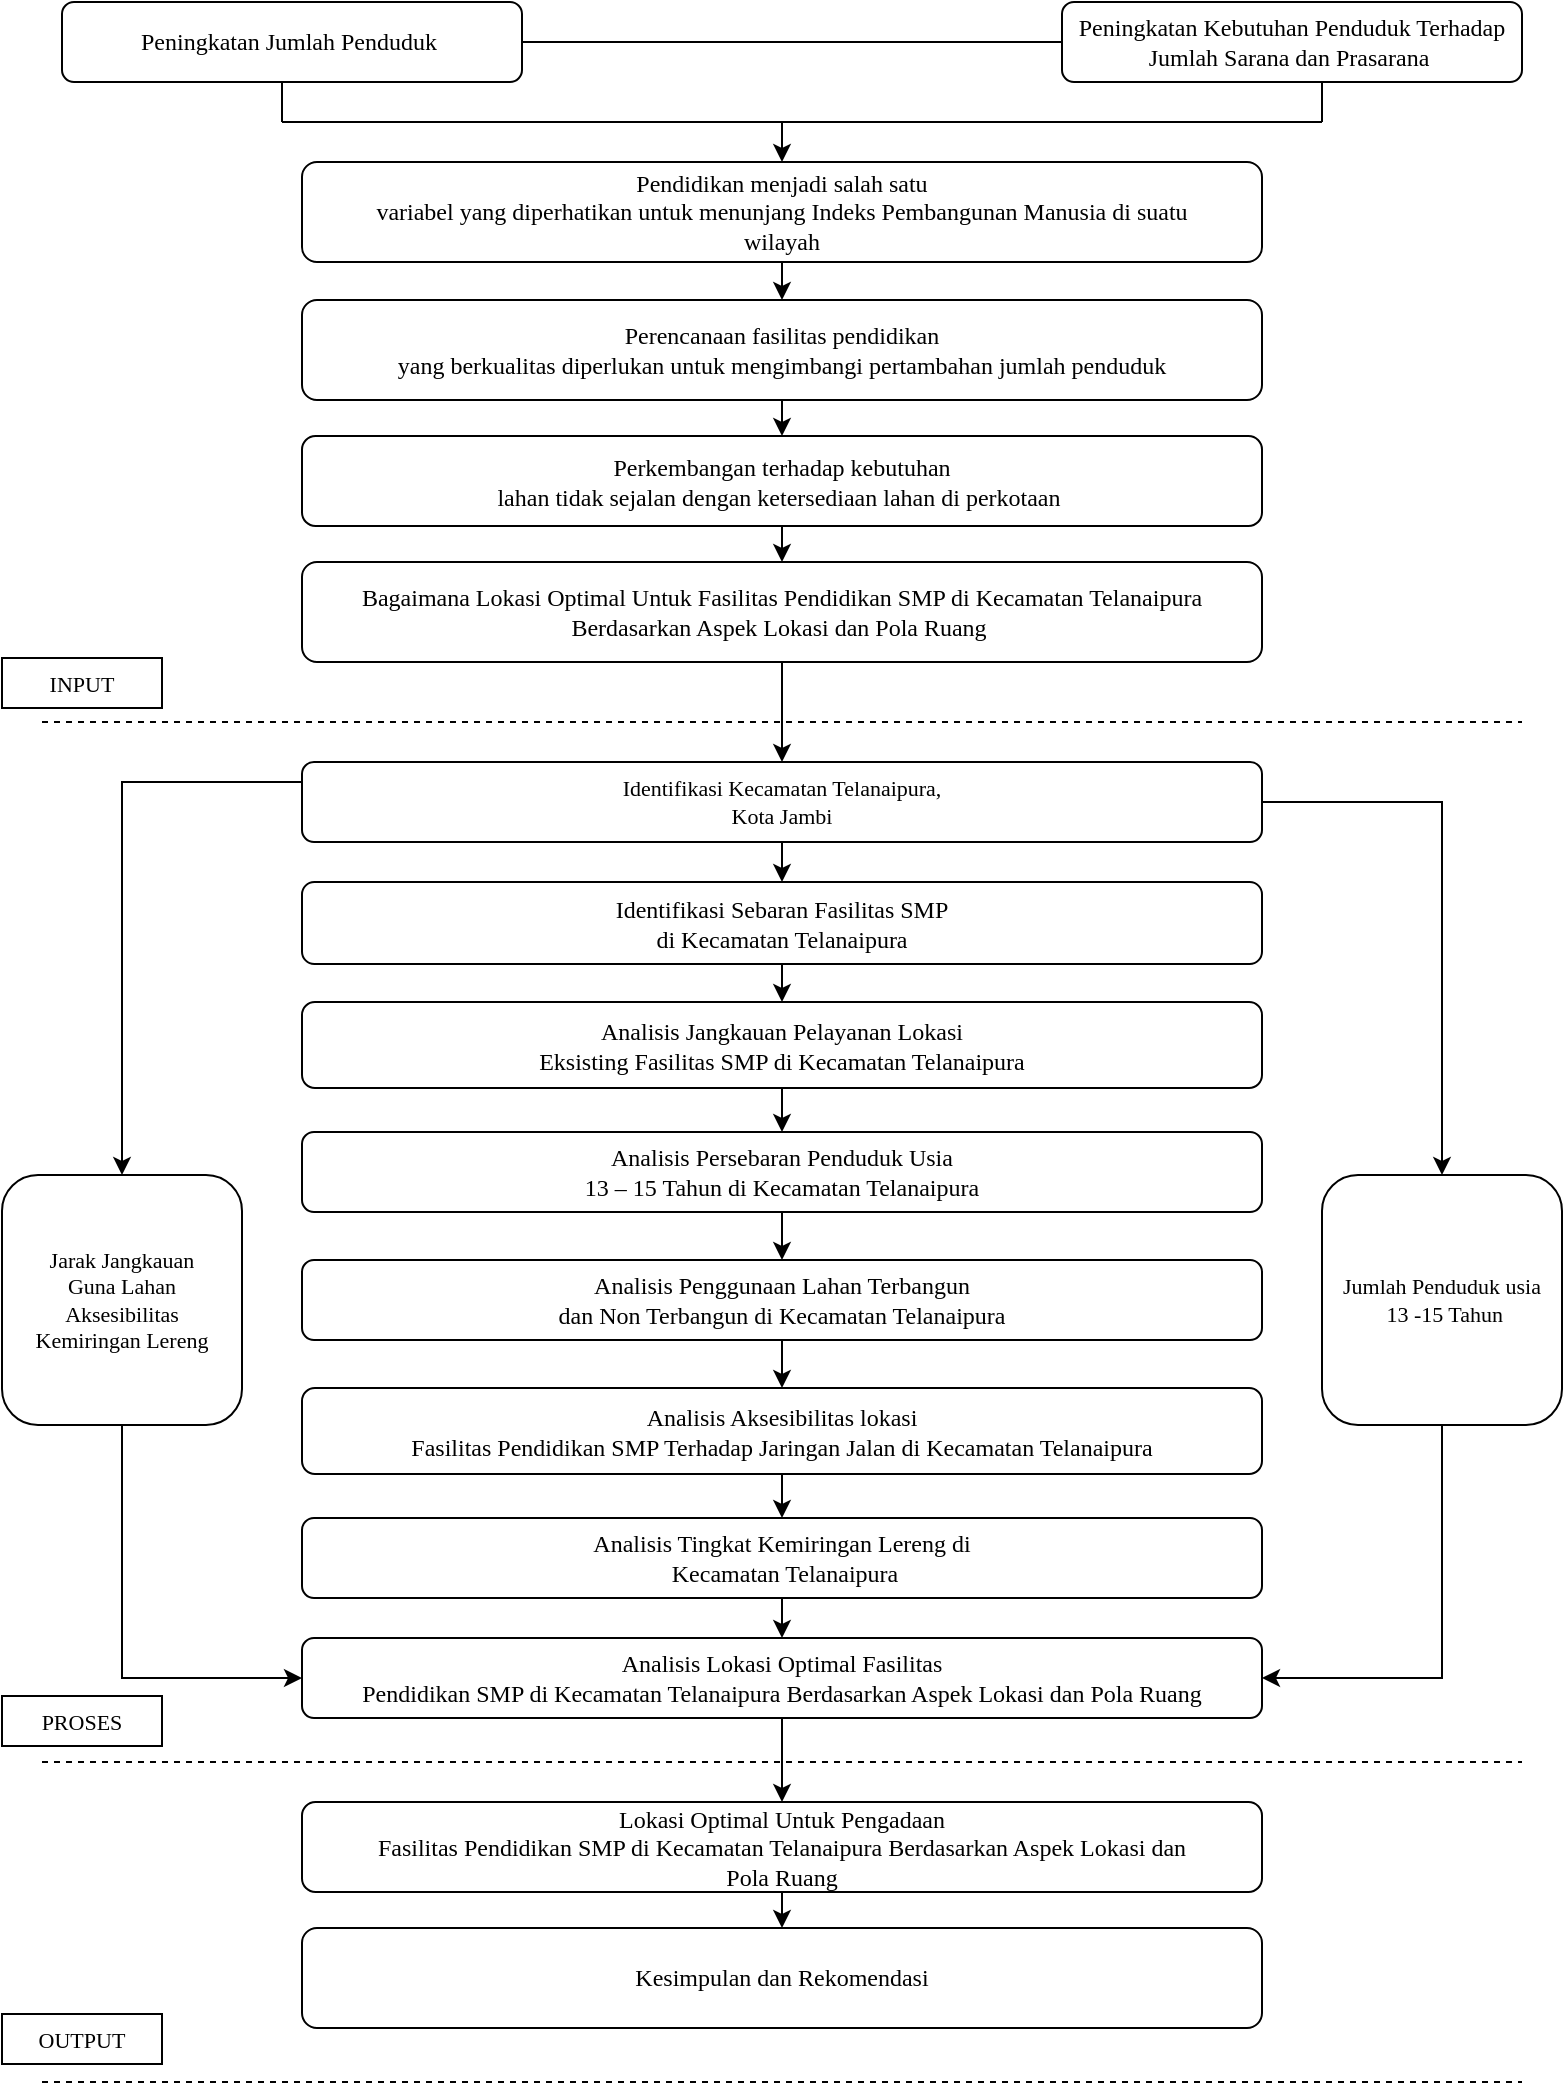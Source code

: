 <mxfile version="15.6.8" type="github">
  <diagram id="g4yLuIIXwHRqd-pbuTML" name="Page-1">
    <mxGraphModel dx="1088" dy="624" grid="1" gridSize="10" guides="1" tooltips="1" connect="1" arrows="1" fold="1" page="1" pageScale="1" pageWidth="827" pageHeight="1169" math="0" shadow="0">
      <root>
        <mxCell id="0" />
        <mxCell id="1" parent="0" />
        <mxCell id="qz288L0XRjUJQItRbKDq-2" value="&lt;font face=&quot;Times New Roman&quot;&gt;Peningkatan Jumlah Penduduk&amp;nbsp;&lt;/font&gt;" style="rounded=1;whiteSpace=wrap;html=1;" vertex="1" parent="1">
          <mxGeometry x="50" y="20" width="230" height="40" as="geometry" />
        </mxCell>
        <mxCell id="qz288L0XRjUJQItRbKDq-36" style="edgeStyle=orthogonalEdgeStyle;rounded=0;orthogonalLoop=1;jettySize=auto;html=1;exitX=0.5;exitY=1;exitDx=0;exitDy=0;entryX=0.5;entryY=0;entryDx=0;entryDy=0;fontFamily=Times New Roman;fontSize=11;" edge="1" parent="1" source="qz288L0XRjUJQItRbKDq-3" target="qz288L0XRjUJQItRbKDq-18">
          <mxGeometry relative="1" as="geometry" />
        </mxCell>
        <mxCell id="qz288L0XRjUJQItRbKDq-3" value="&lt;p class=&quot;MsoNormal&quot; align=&quot;center&quot;&gt;&lt;span style=&quot;font-family: &amp;#34;times new roman&amp;#34; , serif&quot;&gt;Pendidikan menjadi salah satu&lt;br&gt;variabel yang diperhatikan untuk menunjang Indeks Pembangunan Manusia di suatu&lt;br&gt;wilayah&lt;/span&gt;&lt;/p&gt;" style="rounded=1;whiteSpace=wrap;html=1;" vertex="1" parent="1">
          <mxGeometry x="170" y="100" width="480" height="50" as="geometry" />
        </mxCell>
        <mxCell id="qz288L0XRjUJQItRbKDq-4" value="&lt;font face=&quot;Times New Roman&quot;&gt;Peningkatan Kebutuhan Penduduk Terhadap Jumlah Sarana dan Prasarana&amp;nbsp;&lt;/font&gt;" style="rounded=1;whiteSpace=wrap;html=1;" vertex="1" parent="1">
          <mxGeometry x="550" y="20" width="230" height="40" as="geometry" />
        </mxCell>
        <mxCell id="qz288L0XRjUJQItRbKDq-10" value="" style="endArrow=none;html=1;rounded=0;exitX=1;exitY=0.5;exitDx=0;exitDy=0;entryX=0;entryY=0.5;entryDx=0;entryDy=0;" edge="1" parent="1" source="qz288L0XRjUJQItRbKDq-2" target="qz288L0XRjUJQItRbKDq-4">
          <mxGeometry width="50" height="50" relative="1" as="geometry">
            <mxPoint x="450" y="370" as="sourcePoint" />
            <mxPoint x="500" y="320" as="targetPoint" />
          </mxGeometry>
        </mxCell>
        <mxCell id="qz288L0XRjUJQItRbKDq-12" value="" style="endArrow=none;html=1;rounded=0;" edge="1" parent="1">
          <mxGeometry width="50" height="50" relative="1" as="geometry">
            <mxPoint x="160" y="80" as="sourcePoint" />
            <mxPoint x="680" y="80" as="targetPoint" />
            <Array as="points">
              <mxPoint x="420" y="80" />
            </Array>
          </mxGeometry>
        </mxCell>
        <mxCell id="qz288L0XRjUJQItRbKDq-14" value="" style="endArrow=none;html=1;rounded=0;" edge="1" parent="1">
          <mxGeometry width="50" height="50" relative="1" as="geometry">
            <mxPoint x="680" y="60" as="sourcePoint" />
            <mxPoint x="680" y="80" as="targetPoint" />
          </mxGeometry>
        </mxCell>
        <mxCell id="qz288L0XRjUJQItRbKDq-15" value="" style="endArrow=none;html=1;rounded=0;" edge="1" parent="1">
          <mxGeometry width="50" height="50" relative="1" as="geometry">
            <mxPoint x="160" y="80" as="sourcePoint" />
            <mxPoint x="160" y="60" as="targetPoint" />
          </mxGeometry>
        </mxCell>
        <mxCell id="qz288L0XRjUJQItRbKDq-38" style="edgeStyle=orthogonalEdgeStyle;rounded=0;orthogonalLoop=1;jettySize=auto;html=1;exitX=0.5;exitY=1;exitDx=0;exitDy=0;entryX=0.5;entryY=0;entryDx=0;entryDy=0;fontFamily=Times New Roman;fontSize=11;" edge="1" parent="1" source="qz288L0XRjUJQItRbKDq-17" target="qz288L0XRjUJQItRbKDq-19">
          <mxGeometry relative="1" as="geometry" />
        </mxCell>
        <mxCell id="qz288L0XRjUJQItRbKDq-17" value="&lt;p class=&quot;MsoNormal&quot; align=&quot;center&quot;&gt;&lt;span style=&quot;font-family: &amp;#34;times new roman&amp;#34; , serif&quot;&gt;Perkembangan terhadap kebutuhan&lt;br/&gt;lahan tidak sejalan dengan ketersediaan lahan di perkotaan&amp;nbsp;&lt;/span&gt;&lt;/p&gt;" style="rounded=1;whiteSpace=wrap;html=1;" vertex="1" parent="1">
          <mxGeometry x="170" y="237" width="480" height="45" as="geometry" />
        </mxCell>
        <mxCell id="qz288L0XRjUJQItRbKDq-37" style="edgeStyle=orthogonalEdgeStyle;rounded=0;orthogonalLoop=1;jettySize=auto;html=1;exitX=0.5;exitY=1;exitDx=0;exitDy=0;entryX=0.5;entryY=0;entryDx=0;entryDy=0;fontFamily=Times New Roman;fontSize=11;" edge="1" parent="1" source="qz288L0XRjUJQItRbKDq-18" target="qz288L0XRjUJQItRbKDq-17">
          <mxGeometry relative="1" as="geometry" />
        </mxCell>
        <mxCell id="qz288L0XRjUJQItRbKDq-18" value="&lt;p class=&quot;MsoNormal&quot; align=&quot;center&quot;&gt;&lt;span style=&quot;font-family: &amp;#34;times new roman&amp;#34; , serif&quot;&gt;Perencanaan fasilitas pendidikan&lt;br/&gt;yang berkualitas diperlukan untuk mengimbangi pertambahan jumlah penduduk&lt;/span&gt;&lt;/p&gt;" style="rounded=1;whiteSpace=wrap;html=1;" vertex="1" parent="1">
          <mxGeometry x="170" y="169" width="480" height="50" as="geometry" />
        </mxCell>
        <mxCell id="qz288L0XRjUJQItRbKDq-39" style="edgeStyle=orthogonalEdgeStyle;rounded=0;orthogonalLoop=1;jettySize=auto;html=1;exitX=0.5;exitY=1;exitDx=0;exitDy=0;entryX=0.5;entryY=0;entryDx=0;entryDy=0;fontFamily=Times New Roman;fontSize=11;" edge="1" parent="1" source="qz288L0XRjUJQItRbKDq-19" target="qz288L0XRjUJQItRbKDq-20">
          <mxGeometry relative="1" as="geometry" />
        </mxCell>
        <mxCell id="qz288L0XRjUJQItRbKDq-19" value="&lt;p class=&quot;MsoNormal&quot; align=&quot;center&quot;&gt;&lt;font face=&quot;times new roman, serif&quot;&gt;Bagaimana Lokasi Optimal Untuk Fasilitas Pendidikan SMP di Kecamatan Telanaipura Berdasarkan Aspek Lokasi dan Pola Ruang&amp;nbsp;&lt;/font&gt;&lt;/p&gt;" style="rounded=1;whiteSpace=wrap;html=1;" vertex="1" parent="1">
          <mxGeometry x="170" y="300" width="480" height="50" as="geometry" />
        </mxCell>
        <mxCell id="qz288L0XRjUJQItRbKDq-40" style="edgeStyle=orthogonalEdgeStyle;rounded=0;orthogonalLoop=1;jettySize=auto;html=1;exitX=0.5;exitY=1;exitDx=0;exitDy=0;entryX=0.5;entryY=0;entryDx=0;entryDy=0;fontFamily=Times New Roman;fontSize=11;" edge="1" parent="1" source="qz288L0XRjUJQItRbKDq-20" target="qz288L0XRjUJQItRbKDq-22">
          <mxGeometry relative="1" as="geometry" />
        </mxCell>
        <mxCell id="qz288L0XRjUJQItRbKDq-52" style="edgeStyle=orthogonalEdgeStyle;rounded=0;orthogonalLoop=1;jettySize=auto;html=1;exitX=1;exitY=0.5;exitDx=0;exitDy=0;fontFamily=Times New Roman;fontSize=11;" edge="1" parent="1" source="qz288L0XRjUJQItRbKDq-20" target="qz288L0XRjUJQItRbKDq-51">
          <mxGeometry relative="1" as="geometry" />
        </mxCell>
        <mxCell id="qz288L0XRjUJQItRbKDq-53" style="edgeStyle=orthogonalEdgeStyle;rounded=0;orthogonalLoop=1;jettySize=auto;html=1;exitX=0;exitY=0.25;exitDx=0;exitDy=0;entryX=0.5;entryY=0;entryDx=0;entryDy=0;fontFamily=Times New Roman;fontSize=11;" edge="1" parent="1" source="qz288L0XRjUJQItRbKDq-20" target="qz288L0XRjUJQItRbKDq-50">
          <mxGeometry relative="1" as="geometry" />
        </mxCell>
        <mxCell id="qz288L0XRjUJQItRbKDq-20" value="&lt;p class=&quot;MsoNormal&quot; style=&quot;font-size: 11px&quot;&gt;&lt;span style=&quot;font-family: &amp;#34;times new roman&amp;#34; , serif&quot;&gt;Identifikasi Kecamatan Telanaipura,&lt;br&gt;Kota Jambi&lt;/span&gt;&lt;/p&gt;" style="rounded=1;whiteSpace=wrap;html=1;align=center;perimeterSpacing=0;" vertex="1" parent="1">
          <mxGeometry x="170" y="400" width="480" height="40" as="geometry" />
        </mxCell>
        <mxCell id="qz288L0XRjUJQItRbKDq-42" style="edgeStyle=orthogonalEdgeStyle;rounded=0;orthogonalLoop=1;jettySize=auto;html=1;exitX=0.5;exitY=1;exitDx=0;exitDy=0;entryX=0.5;entryY=0;entryDx=0;entryDy=0;fontFamily=Times New Roman;fontSize=11;" edge="1" parent="1" source="qz288L0XRjUJQItRbKDq-21" target="qz288L0XRjUJQItRbKDq-23">
          <mxGeometry relative="1" as="geometry" />
        </mxCell>
        <mxCell id="qz288L0XRjUJQItRbKDq-21" value="&lt;p class=&quot;MsoNormal&quot; align=&quot;center&quot;&gt;&lt;span style=&quot;font-family: &amp;#34;times new roman&amp;#34; , serif&quot;&gt;Analisis Jangkauan Pelayanan Lokasi&lt;br/&gt;Eksisting Fasilitas SMP di Kecamatan Telanaipura&lt;/span&gt;&lt;/p&gt;" style="rounded=1;whiteSpace=wrap;html=1;" vertex="1" parent="1">
          <mxGeometry x="170" y="520" width="480" height="43" as="geometry" />
        </mxCell>
        <mxCell id="qz288L0XRjUJQItRbKDq-41" style="edgeStyle=orthogonalEdgeStyle;rounded=0;orthogonalLoop=1;jettySize=auto;html=1;exitX=0.5;exitY=1;exitDx=0;exitDy=0;entryX=0.5;entryY=0;entryDx=0;entryDy=0;fontFamily=Times New Roman;fontSize=11;" edge="1" parent="1" source="qz288L0XRjUJQItRbKDq-22" target="qz288L0XRjUJQItRbKDq-21">
          <mxGeometry relative="1" as="geometry" />
        </mxCell>
        <mxCell id="qz288L0XRjUJQItRbKDq-22" value="&lt;p class=&quot;MsoNormal&quot; align=&quot;center&quot;&gt;&lt;span style=&quot;font-family: &amp;#34;times new roman&amp;#34; , serif&quot;&gt;Identifikasi Sebaran Fasilitas SMP&lt;br/&gt;di Kecamatan Telanaipura&lt;/span&gt;&lt;/p&gt;" style="rounded=1;whiteSpace=wrap;html=1;" vertex="1" parent="1">
          <mxGeometry x="170" y="460" width="480" height="41" as="geometry" />
        </mxCell>
        <mxCell id="qz288L0XRjUJQItRbKDq-43" style="edgeStyle=orthogonalEdgeStyle;rounded=0;orthogonalLoop=1;jettySize=auto;html=1;exitX=0.5;exitY=1;exitDx=0;exitDy=0;entryX=0.5;entryY=0;entryDx=0;entryDy=0;fontFamily=Times New Roman;fontSize=11;" edge="1" parent="1" source="qz288L0XRjUJQItRbKDq-23" target="qz288L0XRjUJQItRbKDq-24">
          <mxGeometry relative="1" as="geometry" />
        </mxCell>
        <mxCell id="qz288L0XRjUJQItRbKDq-23" value="&lt;p class=&quot;MsoNormal&quot; align=&quot;center&quot;&gt;&lt;span style=&quot;font-family: &amp;#34;times new roman&amp;#34; , serif&quot;&gt;Analisis Persebaran Penduduk Usia&lt;br/&gt;13 – 15 Tahun di Kecamatan Telanaipura&lt;/span&gt;&lt;/p&gt;" style="rounded=1;whiteSpace=wrap;html=1;" vertex="1" parent="1">
          <mxGeometry x="170" y="585" width="480" height="40" as="geometry" />
        </mxCell>
        <mxCell id="qz288L0XRjUJQItRbKDq-44" style="edgeStyle=orthogonalEdgeStyle;rounded=0;orthogonalLoop=1;jettySize=auto;html=1;exitX=0.5;exitY=1;exitDx=0;exitDy=0;entryX=0.5;entryY=0;entryDx=0;entryDy=0;fontFamily=Times New Roman;fontSize=11;" edge="1" parent="1" source="qz288L0XRjUJQItRbKDq-24" target="qz288L0XRjUJQItRbKDq-28">
          <mxGeometry relative="1" as="geometry" />
        </mxCell>
        <mxCell id="qz288L0XRjUJQItRbKDq-24" value="&lt;p class=&quot;MsoNormal&quot; align=&quot;center&quot;&gt;&lt;span style=&quot;font-family: &amp;#34;times new roman&amp;#34; , serif&quot;&gt;Analisis Penggunaan Lahan Terbangun&lt;br/&gt;dan Non Terbangun di Kecamatan Telanaipura&lt;/span&gt;&lt;/p&gt;" style="rounded=1;whiteSpace=wrap;html=1;" vertex="1" parent="1">
          <mxGeometry x="170" y="649" width="480" height="40" as="geometry" />
        </mxCell>
        <mxCell id="qz288L0XRjUJQItRbKDq-45" style="edgeStyle=orthogonalEdgeStyle;rounded=0;orthogonalLoop=1;jettySize=auto;html=1;exitX=0.5;exitY=1;exitDx=0;exitDy=0;entryX=0.5;entryY=0;entryDx=0;entryDy=0;fontFamily=Times New Roman;fontSize=11;" edge="1" parent="1" source="qz288L0XRjUJQItRbKDq-28" target="qz288L0XRjUJQItRbKDq-29">
          <mxGeometry relative="1" as="geometry" />
        </mxCell>
        <mxCell id="qz288L0XRjUJQItRbKDq-28" value="&lt;p class=&quot;MsoNormal&quot; align=&quot;center&quot;&gt;&lt;span style=&quot;font-family: &amp;#34;times new roman&amp;#34; , serif&quot;&gt;Analisis Aksesibilitas lokasi&lt;br/&gt;Fasilitas Pendidikan SMP Terhadap Jaringan Jalan di Kecamatan Telanaipura&lt;/span&gt;&lt;/p&gt;" style="rounded=1;whiteSpace=wrap;html=1;" vertex="1" parent="1">
          <mxGeometry x="170" y="713" width="480" height="43" as="geometry" />
        </mxCell>
        <mxCell id="qz288L0XRjUJQItRbKDq-46" style="edgeStyle=orthogonalEdgeStyle;rounded=0;orthogonalLoop=1;jettySize=auto;html=1;exitX=0.5;exitY=1;exitDx=0;exitDy=0;entryX=0.5;entryY=0;entryDx=0;entryDy=0;fontFamily=Times New Roman;fontSize=11;" edge="1" parent="1" source="qz288L0XRjUJQItRbKDq-29" target="qz288L0XRjUJQItRbKDq-30">
          <mxGeometry relative="1" as="geometry" />
        </mxCell>
        <mxCell id="qz288L0XRjUJQItRbKDq-29" value="&lt;p class=&quot;MsoNormal&quot; align=&quot;center&quot;&gt;&lt;span style=&quot;font-family: &amp;#34;times new roman&amp;#34; , serif&quot;&gt;Analisis Tingkat Kemiringan Lereng di&lt;br&gt;&amp;nbsp;Kecamatan Telanaipura&lt;/span&gt;&lt;/p&gt;" style="rounded=1;whiteSpace=wrap;html=1;" vertex="1" parent="1">
          <mxGeometry x="170" y="778" width="480" height="40" as="geometry" />
        </mxCell>
        <mxCell id="qz288L0XRjUJQItRbKDq-48" style="edgeStyle=orthogonalEdgeStyle;rounded=0;orthogonalLoop=1;jettySize=auto;html=1;exitX=0.5;exitY=1;exitDx=0;exitDy=0;entryX=0.5;entryY=0;entryDx=0;entryDy=0;fontFamily=Times New Roman;fontSize=11;" edge="1" parent="1" source="qz288L0XRjUJQItRbKDq-30" target="qz288L0XRjUJQItRbKDq-33">
          <mxGeometry relative="1" as="geometry" />
        </mxCell>
        <mxCell id="qz288L0XRjUJQItRbKDq-30" value="&lt;p class=&quot;MsoNormal&quot; align=&quot;center&quot;&gt;&lt;span style=&quot;font-family: &amp;#34;times new roman&amp;#34; , serif&quot;&gt;Analisis Lokasi Optimal Fasilitas&lt;br/&gt;Pendidikan SMP di Kecamatan Telanaipura Berdasarkan Aspek Lokasi dan Pola Ruang&lt;/span&gt;&lt;/p&gt;" style="rounded=1;whiteSpace=wrap;html=1;" vertex="1" parent="1">
          <mxGeometry x="170" y="838" width="480" height="40" as="geometry" />
        </mxCell>
        <mxCell id="qz288L0XRjUJQItRbKDq-49" style="edgeStyle=orthogonalEdgeStyle;rounded=0;orthogonalLoop=1;jettySize=auto;html=1;exitX=0.5;exitY=1;exitDx=0;exitDy=0;entryX=0.5;entryY=0;entryDx=0;entryDy=0;fontFamily=Times New Roman;fontSize=11;" edge="1" parent="1" source="qz288L0XRjUJQItRbKDq-33" target="qz288L0XRjUJQItRbKDq-34">
          <mxGeometry relative="1" as="geometry" />
        </mxCell>
        <mxCell id="qz288L0XRjUJQItRbKDq-33" value="&lt;p class=&quot;MsoNormal&quot; align=&quot;center&quot;&gt;&lt;span style=&quot;font-family: &amp;#34;times new roman&amp;#34; , serif&quot;&gt;Lokasi Optimal Untuk Pengadaan&lt;br/&gt;Fasilitas Pendidikan SMP di Kecamatan Telanaipura Berdasarkan Aspek Lokasi dan&lt;br/&gt;Pola Ruang&lt;/span&gt;&lt;/p&gt;" style="rounded=1;whiteSpace=wrap;html=1;" vertex="1" parent="1">
          <mxGeometry x="170" y="920" width="480" height="45" as="geometry" />
        </mxCell>
        <mxCell id="qz288L0XRjUJQItRbKDq-34" value="&lt;p class=&quot;MsoNormal&quot; align=&quot;center&quot;&gt;&lt;font face=&quot;times new roman, serif&quot;&gt;Kesimpulan dan Rekomendasi&lt;/font&gt;&lt;/p&gt;" style="rounded=1;whiteSpace=wrap;html=1;" vertex="1" parent="1">
          <mxGeometry x="170" y="983" width="480" height="50" as="geometry" />
        </mxCell>
        <mxCell id="qz288L0XRjUJQItRbKDq-35" value="" style="endArrow=classic;html=1;rounded=0;fontFamily=Times New Roman;fontSize=11;" edge="1" parent="1" target="qz288L0XRjUJQItRbKDq-3">
          <mxGeometry width="50" height="50" relative="1" as="geometry">
            <mxPoint x="410" y="80" as="sourcePoint" />
            <mxPoint x="500" y="240" as="targetPoint" />
          </mxGeometry>
        </mxCell>
        <mxCell id="qz288L0XRjUJQItRbKDq-54" style="edgeStyle=orthogonalEdgeStyle;rounded=0;orthogonalLoop=1;jettySize=auto;html=1;exitX=0.5;exitY=1;exitDx=0;exitDy=0;entryX=0;entryY=0.5;entryDx=0;entryDy=0;fontFamily=Times New Roman;fontSize=11;" edge="1" parent="1" source="qz288L0XRjUJQItRbKDq-50" target="qz288L0XRjUJQItRbKDq-30">
          <mxGeometry relative="1" as="geometry" />
        </mxCell>
        <mxCell id="qz288L0XRjUJQItRbKDq-50" value="Jarak Jangkauan&lt;br&gt;Guna Lahan&lt;br&gt;Aksesibilitas&lt;br&gt;Kemiringan Lereng" style="rounded=1;whiteSpace=wrap;html=1;fontFamily=Times New Roman;fontSize=11;align=center;" vertex="1" parent="1">
          <mxGeometry x="20" y="606.5" width="120" height="125" as="geometry" />
        </mxCell>
        <mxCell id="qz288L0XRjUJQItRbKDq-55" style="edgeStyle=orthogonalEdgeStyle;rounded=0;orthogonalLoop=1;jettySize=auto;html=1;exitX=0.5;exitY=1;exitDx=0;exitDy=0;entryX=1;entryY=0.5;entryDx=0;entryDy=0;fontFamily=Times New Roman;fontSize=11;" edge="1" parent="1" source="qz288L0XRjUJQItRbKDq-51" target="qz288L0XRjUJQItRbKDq-30">
          <mxGeometry relative="1" as="geometry" />
        </mxCell>
        <mxCell id="qz288L0XRjUJQItRbKDq-51" value="Jumlah Penduduk usia&lt;br&gt;&amp;nbsp;13 -15 Tahun" style="rounded=1;whiteSpace=wrap;html=1;fontFamily=Times New Roman;fontSize=11;align=center;" vertex="1" parent="1">
          <mxGeometry x="680" y="606.5" width="120" height="125" as="geometry" />
        </mxCell>
        <mxCell id="qz288L0XRjUJQItRbKDq-56" value="" style="endArrow=none;dashed=1;html=1;rounded=0;fontFamily=Times New Roman;fontSize=11;" edge="1" parent="1">
          <mxGeometry width="50" height="50" relative="1" as="geometry">
            <mxPoint x="40" y="380" as="sourcePoint" />
            <mxPoint x="780" y="380" as="targetPoint" />
          </mxGeometry>
        </mxCell>
        <mxCell id="qz288L0XRjUJQItRbKDq-57" value="INPUT" style="rounded=0;whiteSpace=wrap;html=1;fontFamily=Times New Roman;fontSize=11;align=center;" vertex="1" parent="1">
          <mxGeometry x="20" y="348" width="80" height="25" as="geometry" />
        </mxCell>
        <mxCell id="qz288L0XRjUJQItRbKDq-58" value="" style="endArrow=none;dashed=1;html=1;rounded=0;fontFamily=Times New Roman;fontSize=11;" edge="1" parent="1">
          <mxGeometry width="50" height="50" relative="1" as="geometry">
            <mxPoint x="40" y="900" as="sourcePoint" />
            <mxPoint x="780" y="900" as="targetPoint" />
          </mxGeometry>
        </mxCell>
        <mxCell id="qz288L0XRjUJQItRbKDq-59" value="PROSES" style="rounded=0;whiteSpace=wrap;html=1;fontFamily=Times New Roman;fontSize=11;align=center;" vertex="1" parent="1">
          <mxGeometry x="20" y="867" width="80" height="25" as="geometry" />
        </mxCell>
        <mxCell id="qz288L0XRjUJQItRbKDq-60" value="" style="endArrow=none;dashed=1;html=1;rounded=0;fontFamily=Times New Roman;fontSize=11;" edge="1" parent="1">
          <mxGeometry width="50" height="50" relative="1" as="geometry">
            <mxPoint x="40" y="1060" as="sourcePoint" />
            <mxPoint x="780" y="1060" as="targetPoint" />
          </mxGeometry>
        </mxCell>
        <mxCell id="qz288L0XRjUJQItRbKDq-61" value="OUTPUT" style="rounded=0;whiteSpace=wrap;html=1;fontFamily=Times New Roman;fontSize=11;align=center;" vertex="1" parent="1">
          <mxGeometry x="20" y="1026" width="80" height="25" as="geometry" />
        </mxCell>
      </root>
    </mxGraphModel>
  </diagram>
</mxfile>
